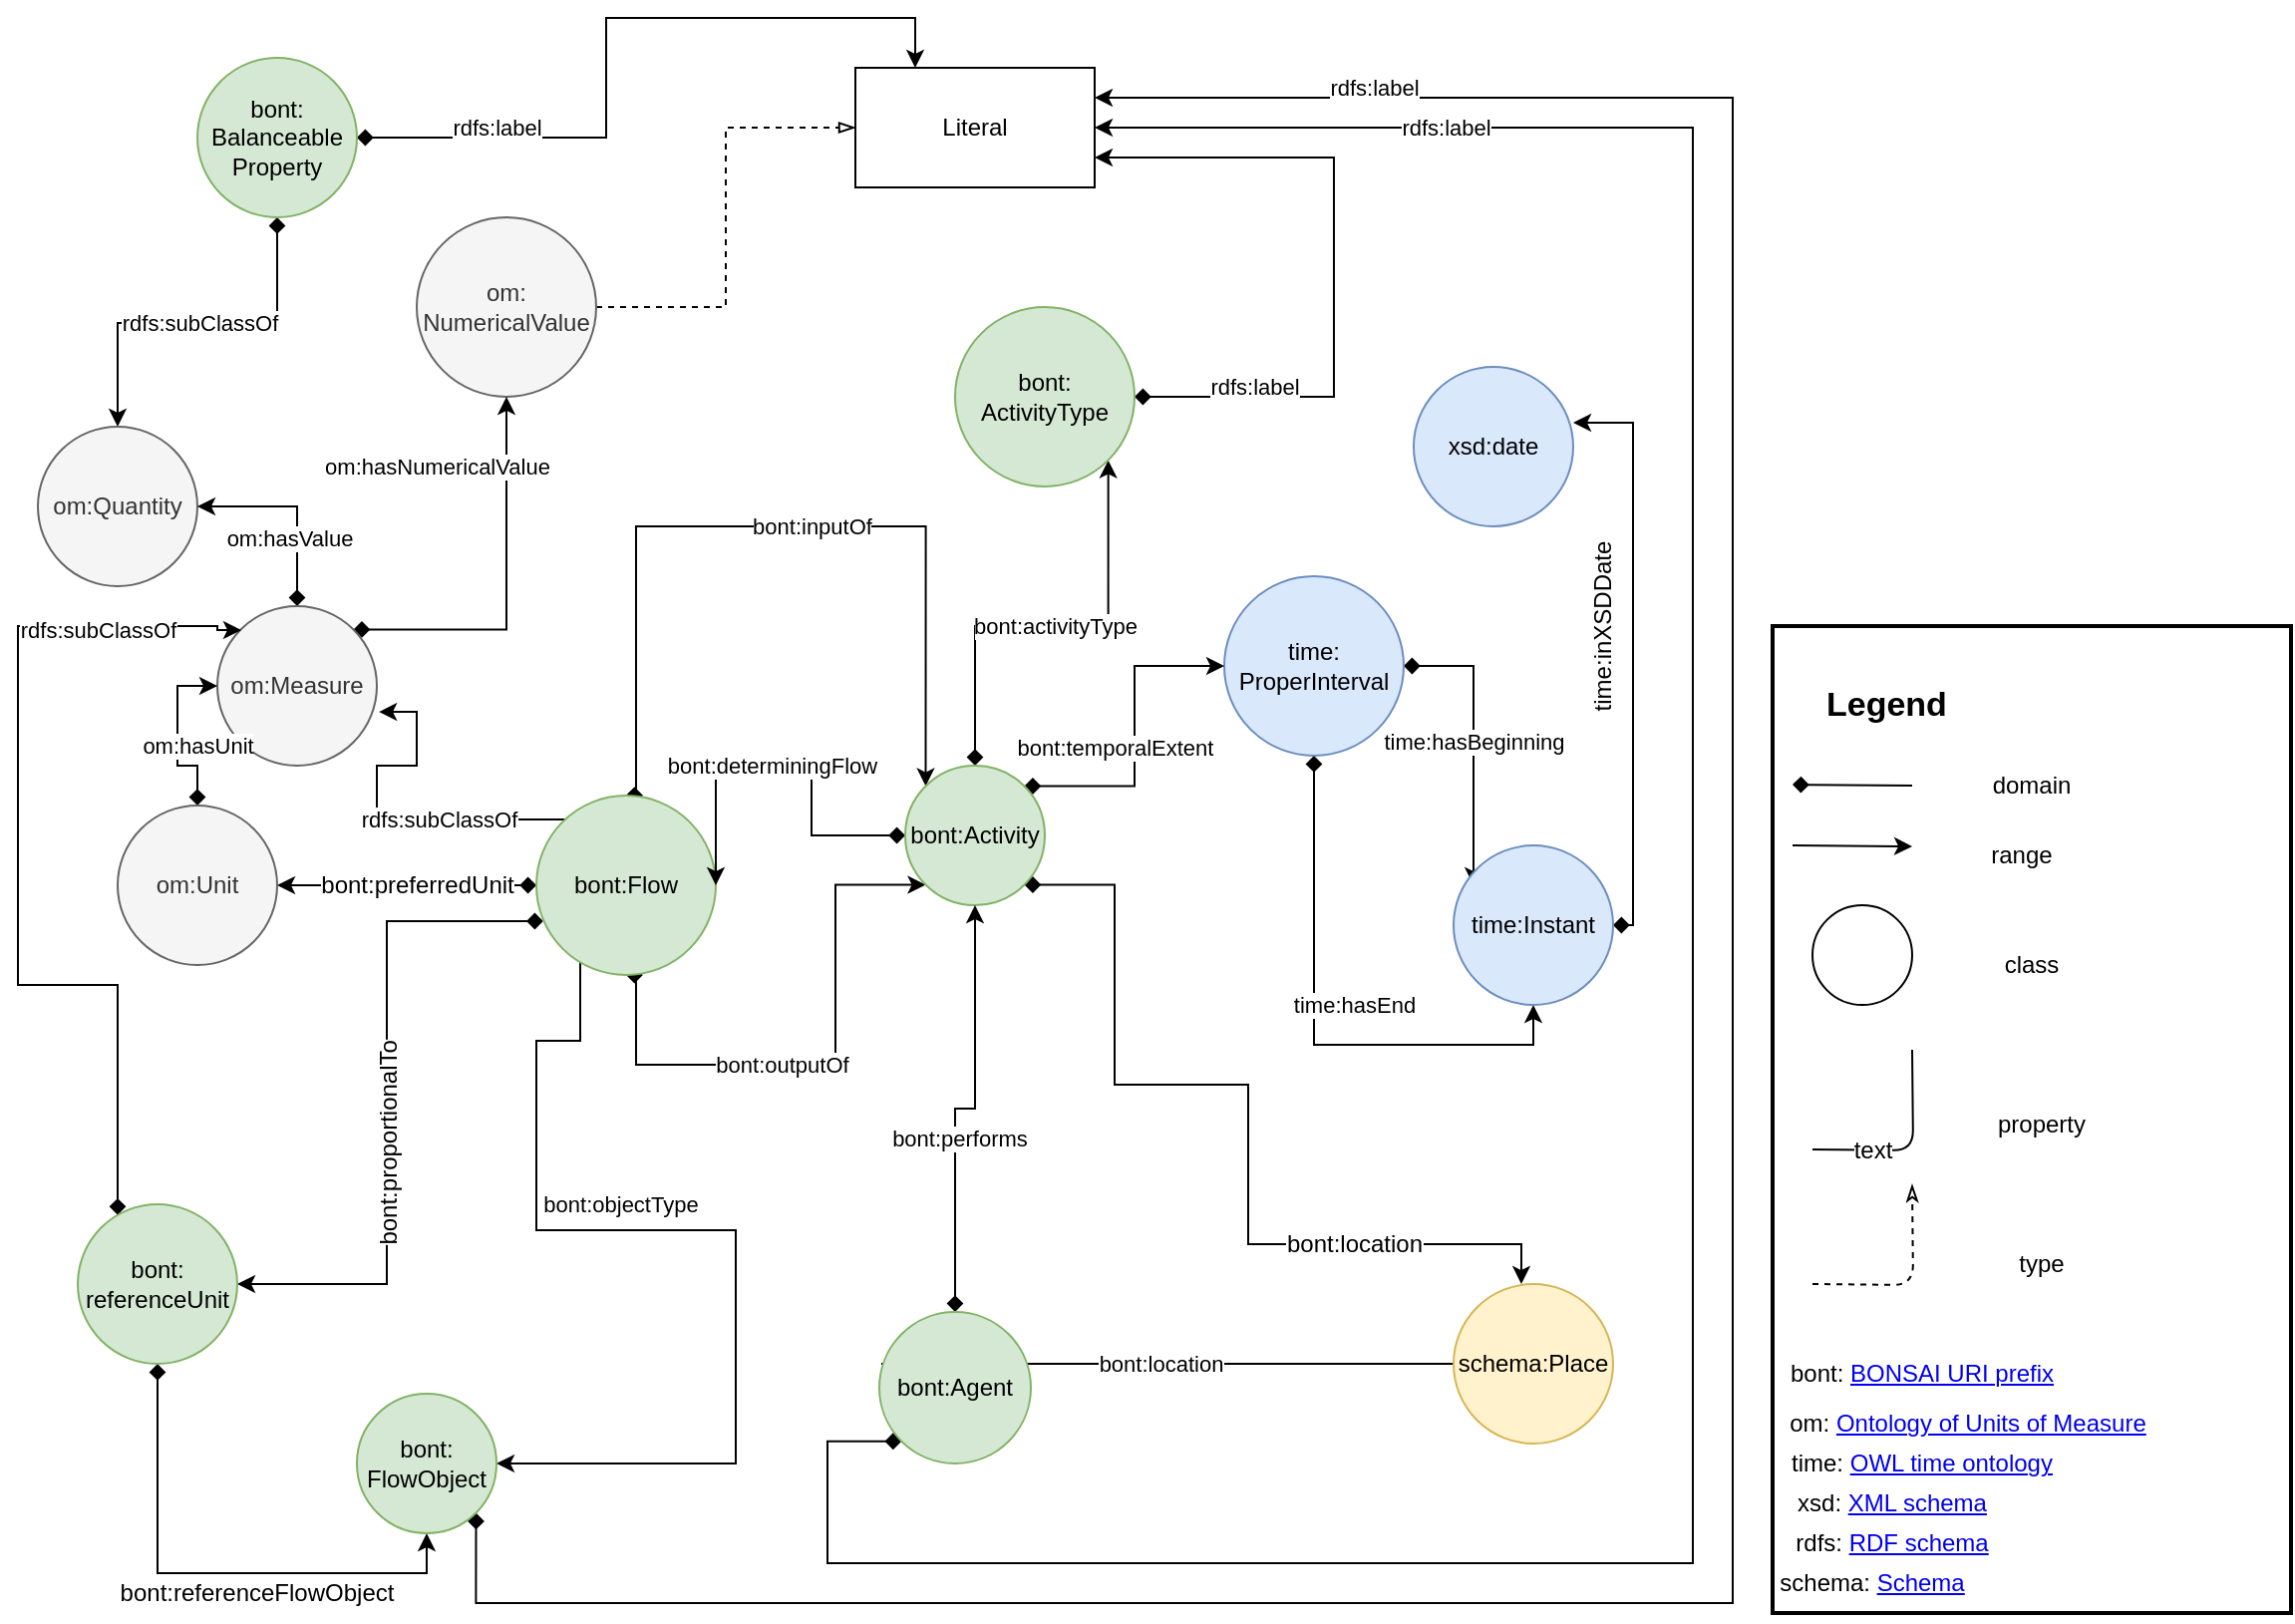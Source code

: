 <mxfile version="10.6.0" type="github"><diagram id="k6q2aR9SMVQn5h-YESD3" name="Page-1"><mxGraphModel dx="2563" dy="1743" grid="1" gridSize="10" guides="1" tooltips="1" connect="1" arrows="1" fold="1" page="1" pageScale="1" pageWidth="1169" pageHeight="827" math="0" shadow="0"><root><mxCell id="0"/><mxCell id="1" parent="0"/><mxCell id="ZbXjX5VjyL0p-Abco-sW-31" value="rdfs:subClassOf" style="edgeStyle=orthogonalEdgeStyle;rounded=0;orthogonalLoop=1;jettySize=auto;html=1;entryX=0.5;entryY=0;entryDx=0;entryDy=0;startArrow=diamond;startFill=1;exitX=0.5;exitY=1;exitDx=0;exitDy=0;" edge="1" parent="1" source="Sgk-RhZg0i86yrrhugGP-1" target="Sgk-RhZg0i86yrrhugGP-2"><mxGeometry relative="1" as="geometry"><Array as="points"><mxPoint x="130" y="105"/><mxPoint x="130" y="158"/><mxPoint x="50" y="158"/></Array></mxGeometry></mxCell><mxCell id="ZbXjX5VjyL0p-Abco-sW-35" value="rdfs:label" style="edgeStyle=orthogonalEdgeStyle;rounded=0;orthogonalLoop=1;jettySize=auto;html=1;entryX=0.25;entryY=0;entryDx=0;entryDy=0;startArrow=diamond;startFill=1;" edge="1" parent="1" source="Sgk-RhZg0i86yrrhugGP-1" target="Sgk-RhZg0i86yrrhugGP-18"><mxGeometry x="-0.616" y="5" relative="1" as="geometry"><mxPoint as="offset"/></mxGeometry></mxCell><mxCell id="Sgk-RhZg0i86yrrhugGP-1" value="&lt;div style=&quot;text-align: center&quot;&gt;&lt;span&gt;bont:&lt;/span&gt;&lt;/div&gt;Balanceable&lt;br&gt;Property&lt;br&gt;" style="ellipse;whiteSpace=wrap;html=1;aspect=fixed;fillColor=#d5e8d4;strokeColor=#82b366;" parent="1" vertex="1"><mxGeometry x="90" y="25" width="80" height="80" as="geometry"/></mxCell><mxCell id="Sgk-RhZg0i86yrrhugGP-2" value="om:Quantity" style="ellipse;whiteSpace=wrap;html=1;aspect=fixed;fillColor=#f5f5f5;strokeColor=#666666;fontColor=#333333;" parent="1" vertex="1"><mxGeometry x="10" y="210" width="80" height="80" as="geometry"/></mxCell><mxCell id="ZbXjX5VjyL0p-Abco-sW-21" value="time:hasBeginning" style="edgeStyle=orthogonalEdgeStyle;rounded=0;orthogonalLoop=1;jettySize=auto;html=1;entryX=0.125;entryY=0.25;entryDx=0;entryDy=0;entryPerimeter=0;startArrow=diamond;startFill=1;" edge="1" parent="1" source="Sgk-RhZg0i86yrrhugGP-3" target="Sgk-RhZg0i86yrrhugGP-6"><mxGeometry relative="1" as="geometry"/></mxCell><mxCell id="ZbXjX5VjyL0p-Abco-sW-22" value="time:hasEnd" style="edgeStyle=orthogonalEdgeStyle;rounded=0;orthogonalLoop=1;jettySize=auto;html=1;exitX=0.5;exitY=1;exitDx=0;exitDy=0;entryX=0.5;entryY=1;entryDx=0;entryDy=0;startArrow=diamond;startFill=1;" edge="1" parent="1" source="Sgk-RhZg0i86yrrhugGP-3" target="Sgk-RhZg0i86yrrhugGP-6"><mxGeometry x="-0.091" y="20" relative="1" as="geometry"><mxPoint as="offset"/></mxGeometry></mxCell><mxCell id="Sgk-RhZg0i86yrrhugGP-3" value="time:&lt;br&gt;ProperInterval" style="ellipse;whiteSpace=wrap;html=1;aspect=fixed;fillColor=#dae8fc;strokeColor=#6c8ebf;" parent="1" vertex="1"><mxGeometry x="605" y="285" width="90" height="90" as="geometry"/></mxCell><mxCell id="Sgk-RhZg0i86yrrhugGP-4" value="xsd:date" style="ellipse;whiteSpace=wrap;html=1;aspect=fixed;fillColor=#dae8fc;strokeColor=#6c8ebf;" parent="1" vertex="1"><mxGeometry x="700" y="180" width="80" height="80" as="geometry"/></mxCell><mxCell id="ZbXjX5VjyL0p-Abco-sW-1" value="bont:inputOf" style="edgeStyle=orthogonalEdgeStyle;rounded=0;orthogonalLoop=1;jettySize=auto;html=1;exitX=0.5;exitY=0;exitDx=0;exitDy=0;entryX=0;entryY=0;entryDx=0;entryDy=0;startArrow=diamond;startFill=1;" edge="1" parent="1" source="Sgk-RhZg0i86yrrhugGP-5" target="Sgk-RhZg0i86yrrhugGP-9"><mxGeometry x="0.098" relative="1" as="geometry"><Array as="points"><mxPoint x="310" y="260"/><mxPoint x="455" y="260"/></Array><mxPoint as="offset"/></mxGeometry></mxCell><mxCell id="ZbXjX5VjyL0p-Abco-sW-3" value="bont:outputOf" style="edgeStyle=orthogonalEdgeStyle;rounded=0;orthogonalLoop=1;jettySize=auto;html=1;exitX=0.5;exitY=1;exitDx=0;exitDy=0;entryX=0;entryY=1;entryDx=0;entryDy=0;startArrow=diamond;startFill=1;" edge="1" parent="1" source="Sgk-RhZg0i86yrrhugGP-5" target="Sgk-RhZg0i86yrrhugGP-9"><mxGeometry x="-0.138" relative="1" as="geometry"><Array as="points"><mxPoint x="310" y="530"/><mxPoint x="410" y="530"/><mxPoint x="410" y="440"/></Array><mxPoint as="offset"/></mxGeometry></mxCell><mxCell id="ZbXjX5VjyL0p-Abco-sW-5" value="bont:objectType" style="edgeStyle=orthogonalEdgeStyle;rounded=0;orthogonalLoop=1;jettySize=auto;html=1;exitX=0;exitY=1;exitDx=0;exitDy=0;entryX=1;entryY=0.5;entryDx=0;entryDy=0;startArrow=diamond;startFill=1;" edge="1" parent="1" source="Sgk-RhZg0i86yrrhugGP-5" target="Sgk-RhZg0i86yrrhugGP-14"><mxGeometry x="-0.16" y="13" relative="1" as="geometry"><Array as="points"><mxPoint x="282" y="518"/><mxPoint x="260" y="518"/><mxPoint x="260" y="613"/><mxPoint x="360" y="613"/><mxPoint x="360" y="730"/></Array><mxPoint as="offset"/></mxGeometry></mxCell><mxCell id="ZbXjX5VjyL0p-Abco-sW-11" style="edgeStyle=orthogonalEdgeStyle;rounded=0;orthogonalLoop=1;jettySize=auto;html=1;entryX=1;entryY=0.5;entryDx=0;entryDy=0;startArrow=diamond;startFill=1;exitX=0.038;exitY=0.7;exitDx=0;exitDy=0;exitPerimeter=0;" edge="1" parent="1" source="Sgk-RhZg0i86yrrhugGP-5" target="Sgk-RhZg0i86yrrhugGP-10"><mxGeometry relative="1" as="geometry"/></mxCell><mxCell id="ZbXjX5VjyL0p-Abco-sW-12" value="bont:proportionalTo" style="text;html=1;resizable=0;points=[];align=center;verticalAlign=middle;labelBackgroundColor=#ffffff;rotation=-90;" vertex="1" connectable="0" parent="ZbXjX5VjyL0p-Abco-sW-11"><mxGeometry x="0.664" y="1" relative="1" as="geometry"><mxPoint x="19" y="-71" as="offset"/></mxGeometry></mxCell><mxCell id="ZbXjX5VjyL0p-Abco-sW-27" value="rdfs:subClassOf" style="edgeStyle=orthogonalEdgeStyle;rounded=0;orthogonalLoop=1;jettySize=auto;html=1;exitX=0.5;exitY=0;exitDx=0;exitDy=0;entryX=1.013;entryY=0.663;entryDx=0;entryDy=0;startArrow=diamond;startFill=1;entryPerimeter=0;" edge="1" parent="1" source="Sgk-RhZg0i86yrrhugGP-5" target="Sgk-RhZg0i86yrrhugGP-8"><mxGeometry x="-0.027" relative="1" as="geometry"><Array as="points"><mxPoint x="310" y="395"/><mxPoint x="310" y="407"/><mxPoint x="180" y="407"/><mxPoint x="180" y="380"/><mxPoint x="200" y="380"/><mxPoint x="200" y="353"/></Array><mxPoint as="offset"/></mxGeometry></mxCell><mxCell id="ZbXjX5VjyL0p-Abco-sW-50" style="rounded=0;orthogonalLoop=1;jettySize=auto;html=1;entryX=1;entryY=0.5;entryDx=0;entryDy=0;startArrow=diamond;startFill=1;endArrow=classic;endFill=1;fontSize=12;" edge="1" parent="1" source="Sgk-RhZg0i86yrrhugGP-5" target="Sgk-RhZg0i86yrrhugGP-13"><mxGeometry relative="1" as="geometry"/></mxCell><mxCell id="ZbXjX5VjyL0p-Abco-sW-51" value="bont:preferredUnit" style="text;html=1;resizable=0;points=[];align=center;verticalAlign=middle;labelBackgroundColor=#ffffff;fontSize=12;" vertex="1" connectable="0" parent="ZbXjX5VjyL0p-Abco-sW-50"><mxGeometry x="0.169" y="1" relative="1" as="geometry"><mxPoint x="16" y="-1" as="offset"/></mxGeometry></mxCell><mxCell id="Sgk-RhZg0i86yrrhugGP-5" value="bont:Flow" style="ellipse;whiteSpace=wrap;html=1;aspect=fixed;fillColor=#d5e8d4;strokeColor=#82b366;" parent="1" vertex="1"><mxGeometry x="260" y="395" width="90" height="90" as="geometry"/></mxCell><mxCell id="ZbXjX5VjyL0p-Abco-sW-23" style="edgeStyle=orthogonalEdgeStyle;rounded=0;orthogonalLoop=1;jettySize=auto;html=1;entryX=1;entryY=0.35;entryDx=0;entryDy=0;entryPerimeter=0;startArrow=diamond;startFill=1;exitX=1;exitY=0.5;exitDx=0;exitDy=0;" edge="1" parent="1" source="Sgk-RhZg0i86yrrhugGP-6" target="Sgk-RhZg0i86yrrhugGP-4"><mxGeometry relative="1" as="geometry"><Array as="points"><mxPoint x="810" y="460"/><mxPoint x="810" y="208"/></Array></mxGeometry></mxCell><mxCell id="Sgk-RhZg0i86yrrhugGP-6" value="time:Instant" style="ellipse;whiteSpace=wrap;html=1;aspect=fixed;fillColor=#dae8fc;strokeColor=#6c8ebf;" parent="1" vertex="1"><mxGeometry x="720" y="420" width="80" height="80" as="geometry"/></mxCell><mxCell id="ZbXjX5VjyL0p-Abco-sW-52" style="edgeStyle=orthogonalEdgeStyle;rounded=0;orthogonalLoop=1;jettySize=auto;html=1;entryX=0;entryY=0.5;entryDx=0;entryDy=0;startArrow=none;startFill=0;endArrow=blockThin;endFill=0;fontSize=12;dashed=1;" edge="1" parent="1" source="Sgk-RhZg0i86yrrhugGP-7" target="Sgk-RhZg0i86yrrhugGP-18"><mxGeometry relative="1" as="geometry"/></mxCell><mxCell id="Sgk-RhZg0i86yrrhugGP-7" value="om:&lt;br&gt;NumericalValue" style="ellipse;whiteSpace=wrap;html=1;aspect=fixed;fillColor=#f5f5f5;strokeColor=#666666;fontColor=#333333;" parent="1" vertex="1"><mxGeometry x="200" y="105" width="90" height="90" as="geometry"/></mxCell><mxCell id="ZbXjX5VjyL0p-Abco-sW-30" value="om:hasNumericalValue" style="edgeStyle=orthogonalEdgeStyle;rounded=0;orthogonalLoop=1;jettySize=auto;html=1;entryX=0.5;entryY=1;entryDx=0;entryDy=0;startArrow=diamond;startFill=1;exitX=1;exitY=0;exitDx=0;exitDy=0;" edge="1" parent="1" source="Sgk-RhZg0i86yrrhugGP-8" target="Sgk-RhZg0i86yrrhugGP-7"><mxGeometry x="0.639" y="35" relative="1" as="geometry"><mxPoint as="offset"/></mxGeometry></mxCell><mxCell id="ZbXjX5VjyL0p-Abco-sW-36" value="om:hasValue" style="edgeStyle=orthogonalEdgeStyle;rounded=0;orthogonalLoop=1;jettySize=auto;html=1;exitX=0.5;exitY=0;exitDx=0;exitDy=0;entryX=1;entryY=0.5;entryDx=0;entryDy=0;startArrow=diamond;startFill=1;" edge="1" parent="1" source="Sgk-RhZg0i86yrrhugGP-8" target="Sgk-RhZg0i86yrrhugGP-2"><mxGeometry x="-0.48" y="4" relative="1" as="geometry"><mxPoint y="-8" as="offset"/></mxGeometry></mxCell><mxCell id="Sgk-RhZg0i86yrrhugGP-8" value="om:Measure" style="ellipse;whiteSpace=wrap;html=1;aspect=fixed;fillColor=#f5f5f5;strokeColor=#666666;fontColor=#333333;" parent="1" vertex="1"><mxGeometry x="100" y="300" width="80" height="80" as="geometry"/></mxCell><mxCell id="ZbXjX5VjyL0p-Abco-sW-4" value="bont:determiningFlow" style="edgeStyle=orthogonalEdgeStyle;rounded=0;orthogonalLoop=1;jettySize=auto;html=1;entryX=1;entryY=0.5;entryDx=0;entryDy=0;startArrow=diamond;startFill=1;" edge="1" parent="1" source="Sgk-RhZg0i86yrrhugGP-9" target="Sgk-RhZg0i86yrrhugGP-5"><mxGeometry x="0.081" relative="1" as="geometry"><Array as="points"><mxPoint x="398" y="415"/><mxPoint x="398" y="380"/><mxPoint x="350" y="380"/></Array><mxPoint as="offset"/></mxGeometry></mxCell><mxCell id="ZbXjX5VjyL0p-Abco-sW-7" style="edgeStyle=orthogonalEdgeStyle;rounded=0;orthogonalLoop=1;jettySize=auto;html=1;exitX=1;exitY=1;exitDx=0;exitDy=0;entryX=0.425;entryY=0;entryDx=0;entryDy=0;entryPerimeter=0;startArrow=diamond;startFill=1;" edge="1" parent="1" source="Sgk-RhZg0i86yrrhugGP-9" target="Sgk-RhZg0i86yrrhugGP-15"><mxGeometry relative="1" as="geometry"><Array as="points"><mxPoint x="550" y="440"/><mxPoint x="550" y="540"/><mxPoint x="617" y="540"/><mxPoint x="617" y="620"/><mxPoint x="754" y="620"/></Array></mxGeometry></mxCell><mxCell id="ZbXjX5VjyL0p-Abco-sW-9" value="bont:location" style="text;html=1;resizable=0;points=[];align=center;verticalAlign=middle;labelBackgroundColor=#ffffff;rotation=0;fontSize=12;direction=west;" vertex="1" connectable="0" parent="ZbXjX5VjyL0p-Abco-sW-7"><mxGeometry x="0.169" relative="1" as="geometry"><mxPoint x="53" y="29" as="offset"/></mxGeometry></mxCell><mxCell id="ZbXjX5VjyL0p-Abco-sW-10" style="edgeStyle=orthogonalEdgeStyle;rounded=0;orthogonalLoop=1;jettySize=auto;html=1;exitX=1;exitY=0;exitDx=0;exitDy=0;startArrow=diamond;startFill=1;" edge="1" parent="1" source="Sgk-RhZg0i86yrrhugGP-9" target="Sgk-RhZg0i86yrrhugGP-3"><mxGeometry relative="1" as="geometry"><Array as="points"><mxPoint x="560" y="390"/><mxPoint x="560" y="330"/></Array></mxGeometry></mxCell><mxCell id="ZbXjX5VjyL0p-Abco-sW-63" value="&lt;font style=&quot;font-size: 11px;&quot;&gt;bont:temporalExtent&lt;/font&gt;" style="text;html=1;resizable=0;points=[];align=center;verticalAlign=middle;labelBackgroundColor=#ffffff;fontSize=11;" vertex="1" connectable="0" parent="ZbXjX5VjyL0p-Abco-sW-10"><mxGeometry x="-0.338" y="4" relative="1" as="geometry"><mxPoint x="-8" y="-16" as="offset"/></mxGeometry></mxCell><mxCell id="ZbXjX5VjyL0p-Abco-sW-20" value="bont:activityType" style="edgeStyle=orthogonalEdgeStyle;rounded=0;orthogonalLoop=1;jettySize=auto;html=1;exitX=0.5;exitY=0;exitDx=0;exitDy=0;entryX=1;entryY=1;entryDx=0;entryDy=0;startArrow=diamond;startFill=1;" edge="1" parent="1" source="Sgk-RhZg0i86yrrhugGP-9" target="Sgk-RhZg0i86yrrhugGP-11"><mxGeometry relative="1" as="geometry"/></mxCell><mxCell id="Sgk-RhZg0i86yrrhugGP-9" value="bont:Activity" style="ellipse;whiteSpace=wrap;html=1;aspect=fixed;fillColor=#d5e8d4;strokeColor=#82b366;" parent="1" vertex="1"><mxGeometry x="445" y="380" width="70" height="70" as="geometry"/></mxCell><mxCell id="ZbXjX5VjyL0p-Abco-sW-13" style="edgeStyle=orthogonalEdgeStyle;rounded=0;orthogonalLoop=1;jettySize=auto;html=1;entryX=0.5;entryY=1;entryDx=0;entryDy=0;startArrow=diamond;startFill=1;" edge="1" parent="1" source="Sgk-RhZg0i86yrrhugGP-10" target="Sgk-RhZg0i86yrrhugGP-14"><mxGeometry relative="1" as="geometry"><Array as="points"><mxPoint x="70" y="785"/><mxPoint x="205" y="785"/></Array></mxGeometry></mxCell><mxCell id="ZbXjX5VjyL0p-Abco-sW-28" value="rdfs:subClassOf" style="edgeStyle=orthogonalEdgeStyle;rounded=0;orthogonalLoop=1;jettySize=auto;html=1;startArrow=diamond;startFill=1;" edge="1" parent="1" source="Sgk-RhZg0i86yrrhugGP-10"><mxGeometry x="0.678" y="-2" relative="1" as="geometry"><mxPoint x="112" y="312" as="targetPoint"/><Array as="points"><mxPoint x="50" y="490"/><mxPoint y="490"/><mxPoint y="310"/><mxPoint x="100" y="310"/><mxPoint x="100" y="312"/></Array><mxPoint as="offset"/></mxGeometry></mxCell><mxCell id="Sgk-RhZg0i86yrrhugGP-10" value="bont:&lt;br&gt;referenceUnit" style="ellipse;whiteSpace=wrap;html=1;aspect=fixed;fillColor=#d5e8d4;strokeColor=#82b366;" parent="1" vertex="1"><mxGeometry x="30" y="600" width="80" height="80" as="geometry"/></mxCell><mxCell id="ZbXjX5VjyL0p-Abco-sW-33" value="rdfs:label" style="edgeStyle=orthogonalEdgeStyle;rounded=0;orthogonalLoop=1;jettySize=auto;html=1;entryX=1;entryY=0.75;entryDx=0;entryDy=0;startArrow=diamond;startFill=1;exitX=1;exitY=0.5;exitDx=0;exitDy=0;" edge="1" parent="1" source="Sgk-RhZg0i86yrrhugGP-11" target="Sgk-RhZg0i86yrrhugGP-18"><mxGeometry x="-0.647" y="5" relative="1" as="geometry"><Array as="points"><mxPoint x="660" y="195"/><mxPoint x="660" y="75"/></Array><mxPoint as="offset"/></mxGeometry></mxCell><mxCell id="Sgk-RhZg0i86yrrhugGP-11" value="bont:&lt;br&gt;ActivityType" style="ellipse;whiteSpace=wrap;html=1;aspect=fixed;fillColor=#d5e8d4;strokeColor=#82b366;" parent="1" vertex="1"><mxGeometry x="470" y="150" width="90" height="90" as="geometry"/></mxCell><mxCell id="ZbXjX5VjyL0p-Abco-sW-6" value="bont:performs" style="rounded=0;orthogonalLoop=1;jettySize=auto;html=1;entryX=0.5;entryY=1;entryDx=0;entryDy=0;startArrow=diamond;startFill=1;edgeStyle=orthogonalEdgeStyle;" edge="1" parent="1" source="Sgk-RhZg0i86yrrhugGP-12" target="Sgk-RhZg0i86yrrhugGP-9"><mxGeometry x="-0.026" y="-15" relative="1" as="geometry"><mxPoint as="offset"/></mxGeometry></mxCell><mxCell id="ZbXjX5VjyL0p-Abco-sW-8" value="bont:location" style="edgeStyle=orthogonalEdgeStyle;rounded=0;orthogonalLoop=1;jettySize=auto;html=1;entryX=0.5;entryY=1;entryDx=0;entryDy=0;startArrow=diamond;startFill=1;exitX=0.5;exitY=1;exitDx=0;exitDy=0;" edge="1" parent="1" source="Sgk-RhZg0i86yrrhugGP-12" target="Sgk-RhZg0i86yrrhugGP-15"><mxGeometry relative="1" as="geometry"><Array as="points"><mxPoint x="433" y="680"/><mxPoint x="610" y="680"/></Array></mxGeometry></mxCell><mxCell id="ZbXjX5VjyL0p-Abco-sW-32" value="rdfs:label" style="edgeStyle=orthogonalEdgeStyle;rounded=0;orthogonalLoop=1;jettySize=auto;html=1;exitX=0;exitY=1;exitDx=0;exitDy=0;entryX=1;entryY=0.5;entryDx=0;entryDy=0;startArrow=diamond;startFill=1;" edge="1" parent="1" source="Sgk-RhZg0i86yrrhugGP-12" target="Sgk-RhZg0i86yrrhugGP-18"><mxGeometry x="0.773" relative="1" as="geometry"><Array as="points"><mxPoint x="406" y="780"/><mxPoint x="840" y="780"/><mxPoint x="840" y="60"/></Array><mxPoint as="offset"/></mxGeometry></mxCell><mxCell id="Sgk-RhZg0i86yrrhugGP-12" value="bont:Agent" style="ellipse;whiteSpace=wrap;html=1;aspect=fixed;fillColor=#d5e8d4;strokeColor=#82b366;" parent="1" vertex="1"><mxGeometry x="432" y="654" width="76" height="76" as="geometry"/></mxCell><mxCell id="ZbXjX5VjyL0p-Abco-sW-29" value="om:hasUnit" style="edgeStyle=orthogonalEdgeStyle;rounded=0;orthogonalLoop=1;jettySize=auto;html=1;exitX=0.5;exitY=0;exitDx=0;exitDy=0;entryX=0;entryY=0.5;entryDx=0;entryDy=0;startArrow=diamond;startFill=1;" edge="1" parent="1" source="Sgk-RhZg0i86yrrhugGP-13" target="Sgk-RhZg0i86yrrhugGP-8"><mxGeometry x="-0.111" y="-10" relative="1" as="geometry"><mxPoint as="offset"/></mxGeometry></mxCell><mxCell id="Sgk-RhZg0i86yrrhugGP-13" value="om:Unit" style="ellipse;whiteSpace=wrap;html=1;aspect=fixed;fillColor=#f5f5f5;strokeColor=#666666;fontColor=#333333;" parent="1" vertex="1"><mxGeometry x="50" y="400" width="80" height="80" as="geometry"/></mxCell><mxCell id="ZbXjX5VjyL0p-Abco-sW-34" value="rdfs:label" style="edgeStyle=orthogonalEdgeStyle;rounded=0;orthogonalLoop=1;jettySize=auto;html=1;exitX=1;exitY=1;exitDx=0;exitDy=0;entryX=1;entryY=0.25;entryDx=0;entryDy=0;startArrow=diamond;startFill=1;" edge="1" parent="1" source="Sgk-RhZg0i86yrrhugGP-14" target="Sgk-RhZg0i86yrrhugGP-18"><mxGeometry x="0.84" y="-5" relative="1" as="geometry"><Array as="points"><mxPoint x="230" y="800"/><mxPoint x="860" y="800"/><mxPoint x="860" y="45"/></Array><mxPoint as="offset"/></mxGeometry></mxCell><mxCell id="Sgk-RhZg0i86yrrhugGP-14" value="bont:&lt;br&gt;FlowObject" style="ellipse;whiteSpace=wrap;html=1;aspect=fixed;fillColor=#d5e8d4;strokeColor=#82b366;" parent="1" vertex="1"><mxGeometry x="170" y="695" width="70" height="70" as="geometry"/></mxCell><mxCell id="Sgk-RhZg0i86yrrhugGP-15" value="schema:Place" style="ellipse;whiteSpace=wrap;html=1;aspect=fixed;fillColor=#fff2cc;strokeColor=#d6b656;" parent="1" vertex="1"><mxGeometry x="720" y="640" width="80" height="80" as="geometry"/></mxCell><mxCell id="Sgk-RhZg0i86yrrhugGP-18" value="Literal" style="rounded=0;whiteSpace=wrap;html=1;" parent="1" vertex="1"><mxGeometry x="420" y="30" width="120" height="60" as="geometry"/></mxCell><mxCell id="ZbXjX5VjyL0p-Abco-sW-17" value="bont:referenceFlowObject&lt;br&gt;" style="text;html=1;strokeColor=none;fillColor=none;align=center;verticalAlign=middle;whiteSpace=wrap;rounded=0;" vertex="1" parent="1"><mxGeometry x="50" y="785" width="140" height="20" as="geometry"/></mxCell><mxCell id="ZbXjX5VjyL0p-Abco-sW-24" value="time:inXSDDate" style="text;html=1;strokeColor=none;fillColor=none;align=center;verticalAlign=middle;whiteSpace=wrap;rounded=0;rotation=-90;" vertex="1" parent="1"><mxGeometry x="750" y="300" width="90" height="20" as="geometry"/></mxCell><mxCell id="ZbXjX5VjyL0p-Abco-sW-37" value="" style="rounded=0;whiteSpace=wrap;html=1;strokeWidth=2;" vertex="1" parent="1"><mxGeometry x="880" y="310" width="260" height="495" as="geometry"/></mxCell><mxCell id="ZbXjX5VjyL0p-Abco-sW-38" value="Legend" style="text;html=1;strokeColor=none;fillColor=none;align=left;verticalAlign=middle;whiteSpace=wrap;rounded=0;fontSize=17;fontStyle=1" vertex="1" parent="1"><mxGeometry x="905" y="328" width="145" height="43" as="geometry"/></mxCell><mxCell id="ZbXjX5VjyL0p-Abco-sW-42" value="" style="endArrow=none;html=1;fontSize=15;endFill=0;startArrow=diamond;startFill=1;" edge="1" parent="1"><mxGeometry width="50" height="50" relative="1" as="geometry"><mxPoint x="890" y="389.5" as="sourcePoint"/><mxPoint x="950" y="390" as="targetPoint"/></mxGeometry></mxCell><mxCell id="ZbXjX5VjyL0p-Abco-sW-43" value="domain" style="text;html=1;strokeColor=none;fillColor=none;align=center;verticalAlign=middle;whiteSpace=wrap;rounded=0;" vertex="1" parent="1"><mxGeometry x="990" y="380" width="40" height="20" as="geometry"/></mxCell><mxCell id="ZbXjX5VjyL0p-Abco-sW-44" value="" style="endArrow=classic;html=1;fontSize=15;endFill=1;startArrow=none;startFill=0;" edge="1" parent="1"><mxGeometry width="50" height="50" relative="1" as="geometry"><mxPoint x="890" y="420" as="sourcePoint"/><mxPoint x="950" y="420.5" as="targetPoint"/></mxGeometry></mxCell><mxCell id="ZbXjX5VjyL0p-Abco-sW-45" value="range" style="text;html=1;strokeColor=none;fillColor=none;align=center;verticalAlign=middle;whiteSpace=wrap;rounded=0;" vertex="1" parent="1"><mxGeometry x="985" y="415" width="40" height="20" as="geometry"/></mxCell><mxCell id="ZbXjX5VjyL0p-Abco-sW-46" value="" style="ellipse;whiteSpace=wrap;html=1;aspect=fixed;strokeWidth=1;fontSize=12;align=left;" vertex="1" parent="1"><mxGeometry x="900" y="450" width="50" height="50" as="geometry"/></mxCell><mxCell id="ZbXjX5VjyL0p-Abco-sW-47" value="class" style="text;html=1;strokeColor=none;fillColor=none;align=center;verticalAlign=middle;whiteSpace=wrap;rounded=0;" vertex="1" parent="1"><mxGeometry x="990" y="470" width="40" height="20" as="geometry"/></mxCell><mxCell id="ZbXjX5VjyL0p-Abco-sW-48" value="text&lt;br&gt;" style="endArrow=none;html=1;fontSize=12;edgeStyle=orthogonalEdgeStyle;" edge="1" parent="1"><mxGeometry x="-0.4" width="50" height="50" relative="1" as="geometry"><mxPoint x="900" y="572.5" as="sourcePoint"/><mxPoint x="950" y="522.5" as="targetPoint"/><mxPoint as="offset"/></mxGeometry></mxCell><mxCell id="ZbXjX5VjyL0p-Abco-sW-49" value="property" style="text;html=1;strokeColor=none;fillColor=none;align=center;verticalAlign=middle;whiteSpace=wrap;rounded=0;" vertex="1" parent="1"><mxGeometry x="995" y="550" width="40" height="20" as="geometry"/></mxCell><mxCell id="ZbXjX5VjyL0p-Abco-sW-53" value="" style="endArrow=classicThin;html=1;dashed=1;fontSize=12;endFill=0;edgeStyle=orthogonalEdgeStyle;" edge="1" parent="1"><mxGeometry width="50" height="50" relative="1" as="geometry"><mxPoint x="900" y="640" as="sourcePoint"/><mxPoint x="950" y="590" as="targetPoint"/></mxGeometry></mxCell><mxCell id="ZbXjX5VjyL0p-Abco-sW-54" value="type" style="text;html=1;strokeColor=none;fillColor=none;align=center;verticalAlign=middle;whiteSpace=wrap;rounded=0;" vertex="1" parent="1"><mxGeometry x="995" y="620" width="40" height="20" as="geometry"/></mxCell><mxCell id="ZbXjX5VjyL0p-Abco-sW-55" value="bont: &lt;a href=&quot;https://ontology.bonsai.uno/core/&quot;&gt;BONSAI URI prefix&lt;/a&gt;" style="text;html=1;strokeColor=none;fillColor=none;align=center;verticalAlign=middle;whiteSpace=wrap;rounded=0;fontSize=12;" vertex="1" parent="1"><mxGeometry x="880" y="675" width="150" height="20" as="geometry"/></mxCell><mxCell id="ZbXjX5VjyL0p-Abco-sW-57" value="om: &lt;a href=&quot;http://www.ontology-of-units-of-measure.org/page/om-2&quot;&gt;Ontology of Units of Measure&lt;/a&gt;&lt;br&gt;" style="text;html=1;strokeColor=none;fillColor=none;align=center;verticalAlign=middle;whiteSpace=wrap;rounded=0;fontSize=12;" vertex="1" parent="1"><mxGeometry x="882.5" y="700" width="190" height="20" as="geometry"/></mxCell><mxCell id="ZbXjX5VjyL0p-Abco-sW-58" value="time: &lt;a href=&quot;https://www.w3.org/TR/owl-time/&quot;&gt;OWL time ontology&lt;/a&gt;" style="text;html=1;strokeColor=none;fillColor=none;align=center;verticalAlign=middle;whiteSpace=wrap;rounded=0;fontSize=12;" vertex="1" parent="1"><mxGeometry x="880" y="720" width="150" height="20" as="geometry"/></mxCell><mxCell id="ZbXjX5VjyL0p-Abco-sW-60" value="&lt;div style=&quot;text-align: left&quot;&gt;&lt;span&gt;xsd: &lt;/span&gt;&lt;a href=&quot;https://www.w3.org/TR/xmlschema-2/&quot;&gt;XML schema&lt;/a&gt;&lt;/div&gt;" style="text;html=1;strokeColor=none;fillColor=none;align=center;verticalAlign=middle;whiteSpace=wrap;rounded=0;fontSize=12;" vertex="1" parent="1"><mxGeometry x="865" y="740" width="150" height="20" as="geometry"/></mxCell><mxCell id="ZbXjX5VjyL0p-Abco-sW-61" value="&lt;div style=&quot;text-align: left&quot;&gt;rdfs: &lt;a href=&quot;https://www.w3.org/TR/rdf-schema/&quot;&gt;RDF schema&lt;/a&gt;&lt;/div&gt;" style="text;html=1;strokeColor=none;fillColor=none;align=center;verticalAlign=middle;whiteSpace=wrap;rounded=0;fontSize=12;" vertex="1" parent="1"><mxGeometry x="865" y="760" width="150" height="20" as="geometry"/></mxCell><mxCell id="ZbXjX5VjyL0p-Abco-sW-62" value="&lt;div style=&quot;text-align: left&quot;&gt;schema: &lt;a href=&quot;https://schema.org/Place&quot;&gt;Schema&lt;/a&gt;&lt;/div&gt;" style="text;html=1;strokeColor=none;fillColor=none;align=center;verticalAlign=middle;whiteSpace=wrap;rounded=0;fontSize=12;" vertex="1" parent="1"><mxGeometry x="855" y="780" width="150" height="20" as="geometry"/></mxCell></root></mxGraphModel></diagram></mxfile>